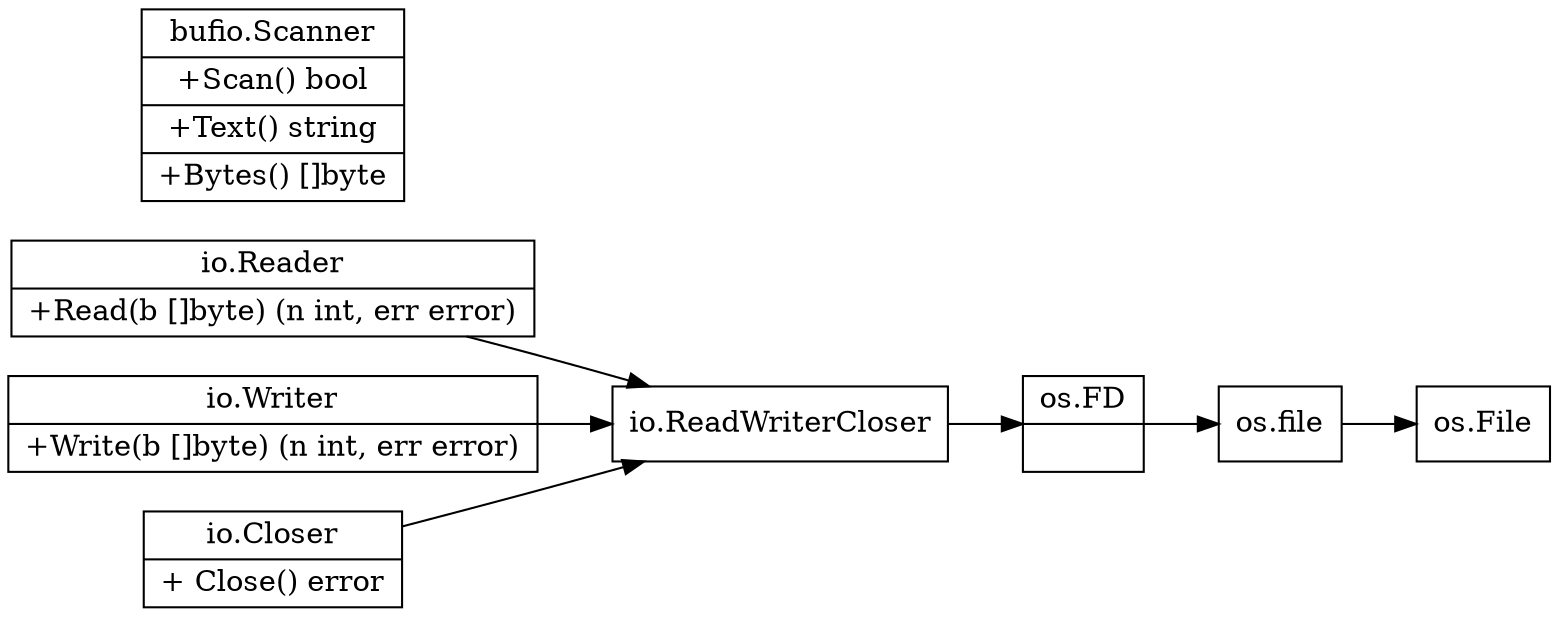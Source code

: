 digraph G {
	node[shape=record]
	rankdir=LR;

	"io.Reader"[label="io.Reader| +Read(b []byte) (n int, err error)"]
	"io.Writer"[label="io.Writer| +Write(b []byte) (n int, err error)"]
	"io.Closer"[label="io.Closer| + Close() error"]

	"os.FD"[label="os.FD|"]
	{"io.Reader", "io.Writer", "io.Closer"} -> "io.ReadWriterCloser"-> "os.FD" -> "os.file" -> "os.File";

	"bufio.Scanner"[label="bufio.Scanner| +Scan() bool| +Text() string| +Bytes() []byte" ]
}